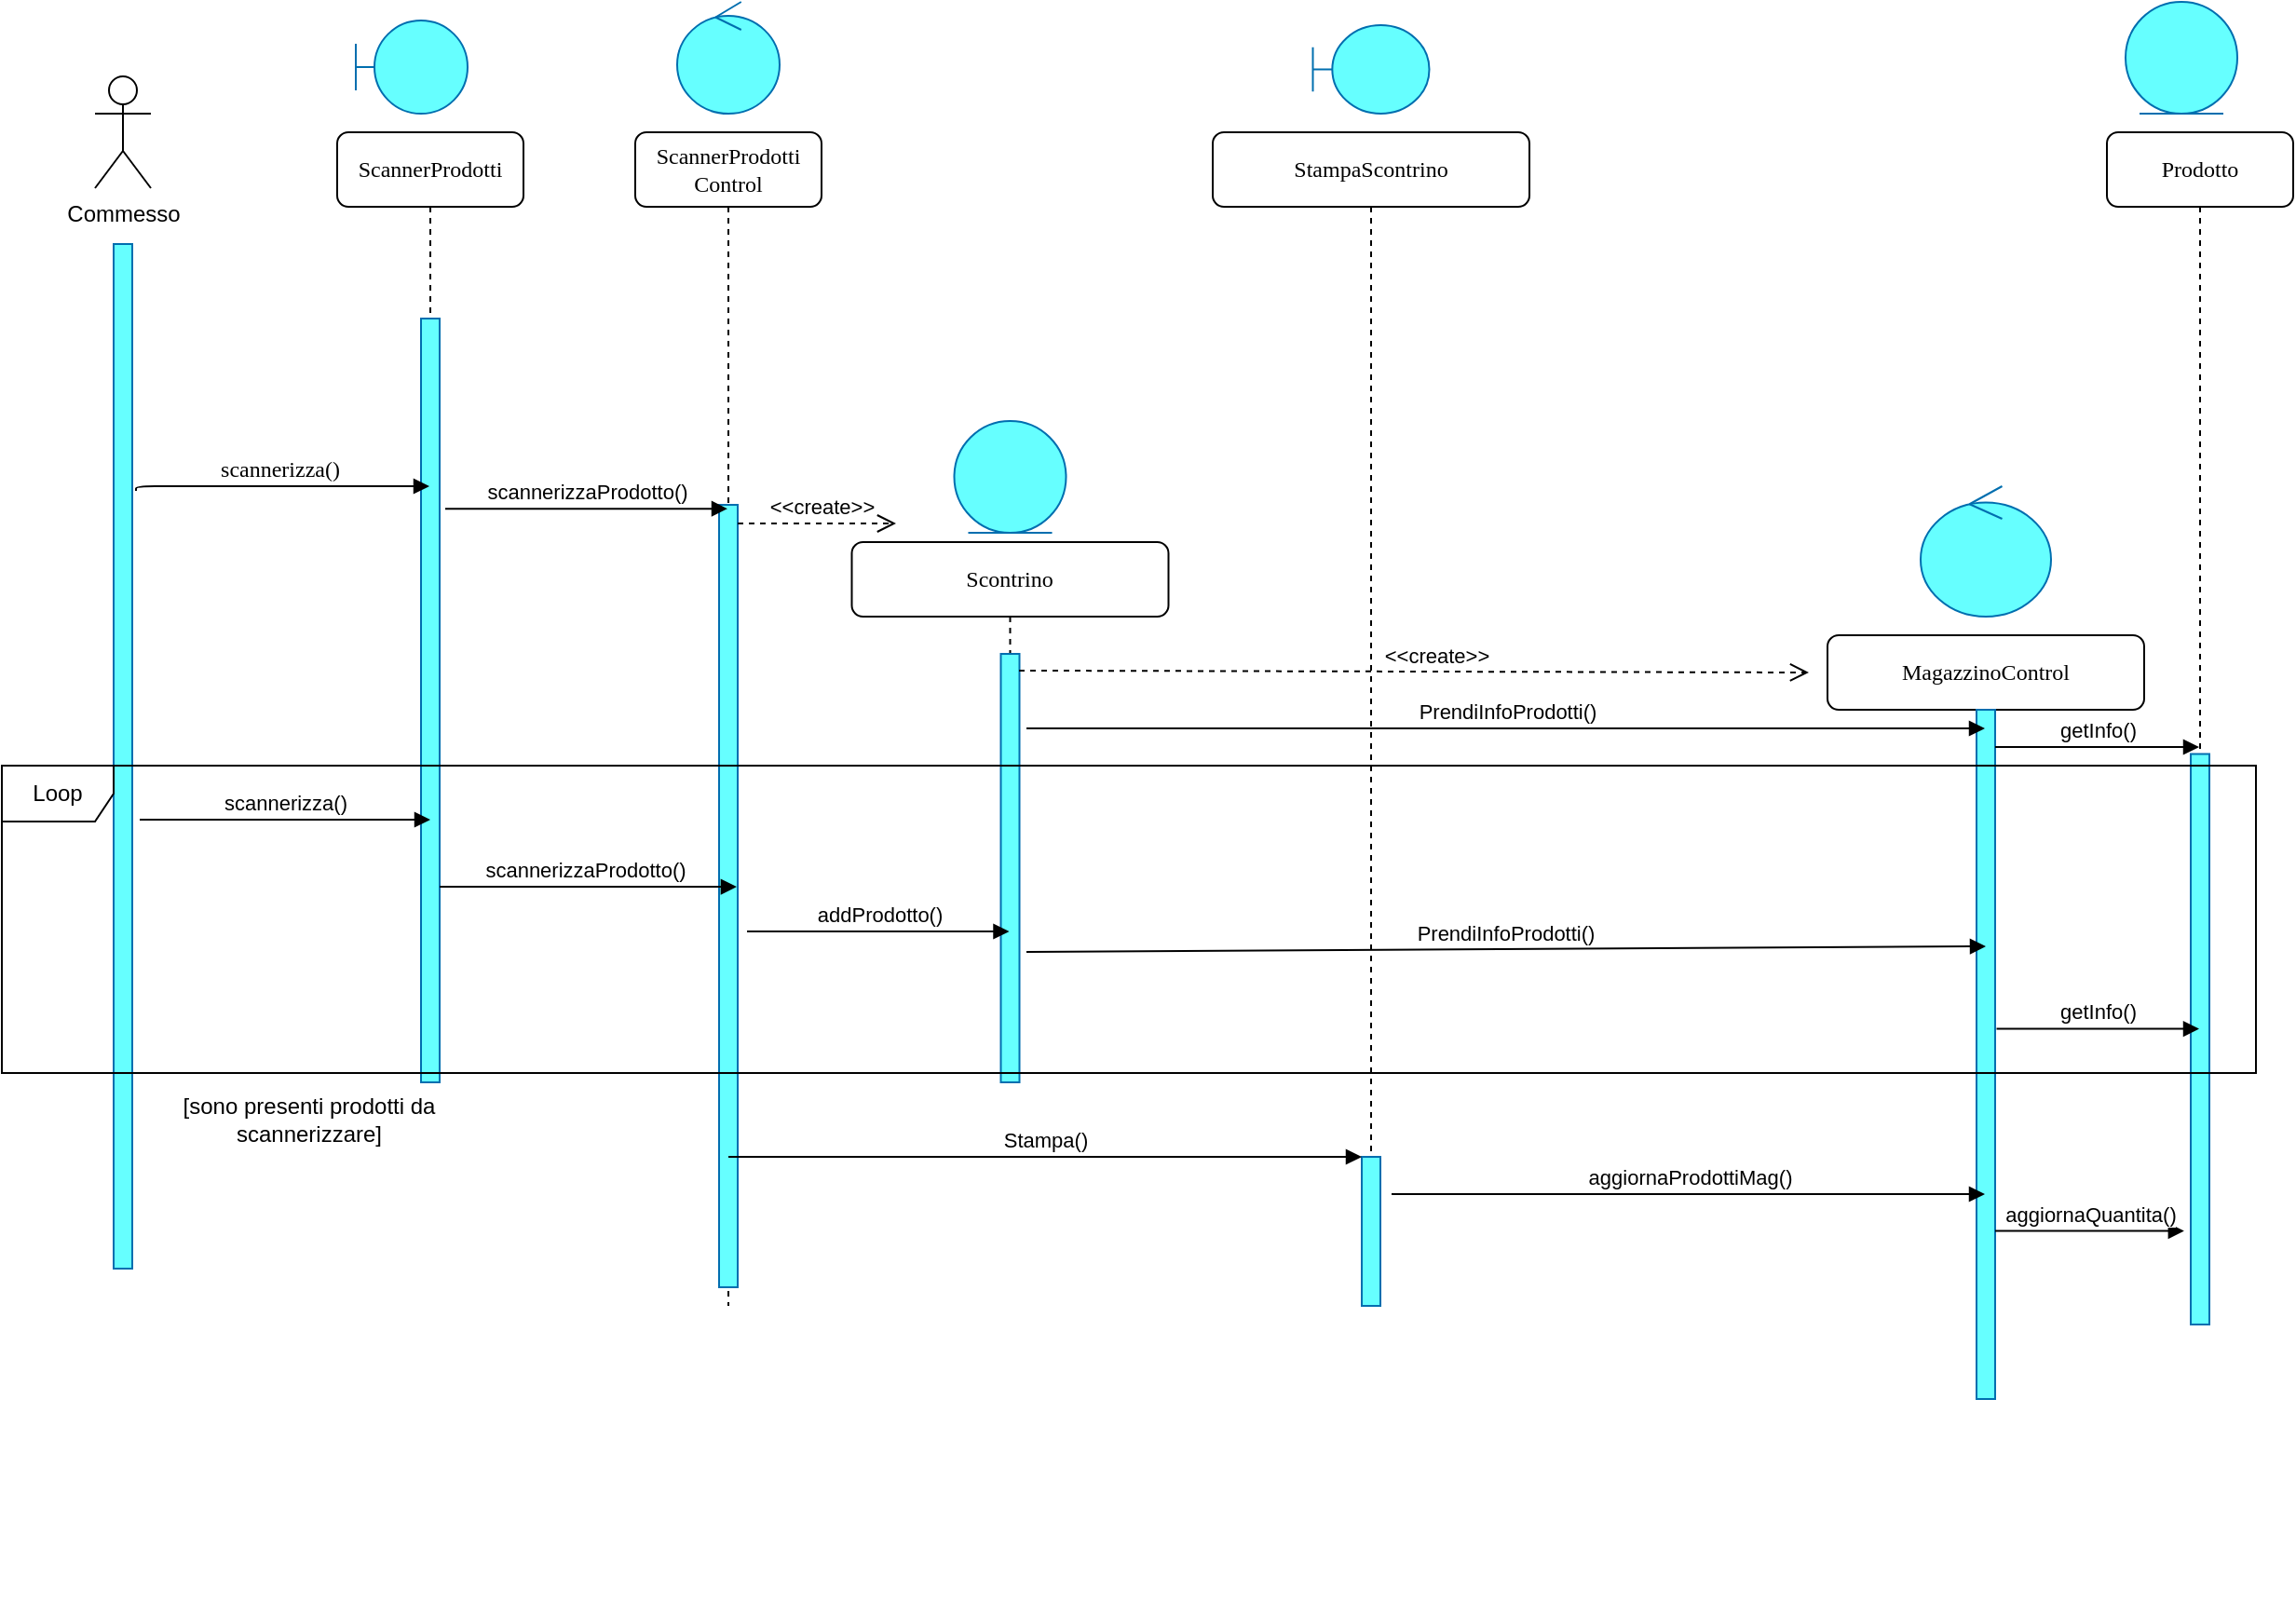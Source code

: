 <mxfile version="13.10.1" type="device"><diagram name="Page-1" id="13e1069c-82ec-6db2-03f1-153e76fe0fe0"><mxGraphModel dx="1447" dy="820" grid="1" gridSize="10" guides="1" tooltips="1" connect="1" arrows="1" fold="1" page="1" pageScale="1" pageWidth="1100" pageHeight="850" background="#ffffff" math="0" shadow="0"><root><mxCell id="0"/><mxCell id="1" parent="0"/><mxCell id="7baba1c4bc27f4b0-2" value="ScannerProdotti" style="shape=umlLifeline;perimeter=lifelinePerimeter;whiteSpace=wrap;html=1;container=1;collapsible=0;recursiveResize=0;outlineConnect=0;rounded=1;shadow=0;comic=0;labelBackgroundColor=none;strokeWidth=1;fontFamily=Verdana;fontSize=12;align=center;" parent="1" vertex="1"><mxGeometry x="240" y="80" width="100" height="510" as="geometry"/></mxCell><mxCell id="7baba1c4bc27f4b0-10" value="" style="html=1;points=[];perimeter=orthogonalPerimeter;rounded=0;shadow=0;comic=0;labelBackgroundColor=none;strokeWidth=1;fontFamily=Verdana;fontSize=12;align=center;strokeColor=#006EAF;fontColor=#ffffff;fillColor=#66FFFF;" parent="7baba1c4bc27f4b0-2" vertex="1"><mxGeometry x="45" y="100" width="10" height="410" as="geometry"/></mxCell><mxCell id="sH8My4Nuk2cVDS_fJ5RP-1" value="Commesso" style="shape=umlActor;verticalLabelPosition=bottom;verticalAlign=top;html=1;outlineConnect=0;" parent="1" vertex="1"><mxGeometry x="110" y="50" width="30" height="60" as="geometry"/></mxCell><mxCell id="sH8My4Nuk2cVDS_fJ5RP-3" value="" style="html=1;points=[];perimeter=orthogonalPerimeter;rounded=0;shadow=0;comic=0;labelBackgroundColor=none;strokeWidth=1;fontFamily=Verdana;fontSize=12;align=center;strokeColor=#006EAF;fontColor=#ffffff;fillColor=#66FFFF;" parent="1" vertex="1"><mxGeometry x="120" y="140" width="10" height="550" as="geometry"/></mxCell><mxCell id="sH8My4Nuk2cVDS_fJ5RP-10" value="ScannerProdotti&lt;br&gt;Control" style="shape=umlLifeline;perimeter=lifelinePerimeter;whiteSpace=wrap;html=1;container=1;collapsible=0;recursiveResize=0;outlineConnect=0;rounded=1;shadow=0;comic=0;labelBackgroundColor=none;strokeWidth=1;fontFamily=Verdana;fontSize=12;align=center;" parent="1" vertex="1"><mxGeometry x="400" y="80" width="100" height="630" as="geometry"/></mxCell><mxCell id="sH8My4Nuk2cVDS_fJ5RP-11" value="" style="html=1;points=[];perimeter=orthogonalPerimeter;rounded=0;shadow=0;comic=0;labelBackgroundColor=none;strokeWidth=1;fontFamily=Verdana;fontSize=12;align=center;strokeColor=#006EAF;fontColor=#ffffff;fillColor=#66FFFF;" parent="sH8My4Nuk2cVDS_fJ5RP-10" vertex="1"><mxGeometry x="45" y="200" width="10" height="420" as="geometry"/></mxCell><mxCell id="lD2uDEo6IUQ5VPzz4h47-2" value="&amp;lt;&amp;lt;create&amp;gt;&amp;gt;" style="html=1;verticalAlign=bottom;endArrow=open;dashed=1;endSize=8;strokeColor=#000000;" edge="1" parent="sH8My4Nuk2cVDS_fJ5RP-10" source="sH8My4Nuk2cVDS_fJ5RP-11"><mxGeometry x="0.059" relative="1" as="geometry"><mxPoint x="140" y="210" as="sourcePoint"/><mxPoint x="140" y="210" as="targetPoint"/><mxPoint as="offset"/></mxGeometry></mxCell><mxCell id="sH8My4Nuk2cVDS_fJ5RP-13" value="scannerizza()" style="html=1;verticalAlign=bottom;endArrow=block;labelBackgroundColor=none;fontFamily=Verdana;fontSize=12;edgeStyle=elbowEdgeStyle;elbow=vertical;exitX=1.2;exitY=0.241;exitDx=0;exitDy=0;exitPerimeter=0;" parent="1" source="sH8My4Nuk2cVDS_fJ5RP-3" target="7baba1c4bc27f4b0-2" edge="1"><mxGeometry relative="1" as="geometry"><mxPoint x="175" y="270" as="sourcePoint"/><mxPoint x="260" y="271" as="targetPoint"/><Array as="points"><mxPoint x="130" y="270"/></Array></mxGeometry></mxCell><mxCell id="sH8My4Nuk2cVDS_fJ5RP-15" value="scannerizzaProdotto()" style="html=1;verticalAlign=bottom;endArrow=block;exitX=1.3;exitY=0.249;exitDx=0;exitDy=0;exitPerimeter=0;" parent="1" source="7baba1c4bc27f4b0-10" target="sH8My4Nuk2cVDS_fJ5RP-10" edge="1"><mxGeometry width="80" relative="1" as="geometry"><mxPoint x="340" y="290" as="sourcePoint"/><mxPoint x="420" y="290" as="targetPoint"/></mxGeometry></mxCell><mxCell id="sH8My4Nuk2cVDS_fJ5RP-18" value="Scontrino" style="shape=umlLifeline;perimeter=lifelinePerimeter;whiteSpace=wrap;html=1;container=1;collapsible=0;recursiveResize=0;outlineConnect=0;rounded=1;shadow=0;comic=0;labelBackgroundColor=none;strokeWidth=1;fontFamily=Verdana;fontSize=12;align=center;" parent="1" vertex="1"><mxGeometry x="516.25" y="300" width="170" height="290" as="geometry"/></mxCell><mxCell id="sH8My4Nuk2cVDS_fJ5RP-19" value="" style="html=1;points=[];perimeter=orthogonalPerimeter;rounded=0;shadow=0;comic=0;labelBackgroundColor=none;strokeWidth=1;fontFamily=Verdana;fontSize=12;align=center;strokeColor=#006EAF;fontColor=#ffffff;fillColor=#66FFFF;" parent="sH8My4Nuk2cVDS_fJ5RP-18" vertex="1"><mxGeometry x="80" y="60" width="10" height="230" as="geometry"/></mxCell><mxCell id="sH8My4Nuk2cVDS_fJ5RP-26" value="scannerizzaProdotto()" style="html=1;verticalAlign=bottom;endArrow=block;entryX=0.326;entryY=0.394;entryDx=0;entryDy=0;entryPerimeter=0;" parent="1" source="7baba1c4bc27f4b0-10" target="zQcB3RNShXDPIGCvcEXA-2" edge="1"><mxGeometry x="-0.029" width="80" relative="1" as="geometry"><mxPoint x="350" y="510" as="sourcePoint"/><mxPoint x="430" y="510" as="targetPoint"/><mxPoint as="offset"/></mxGeometry></mxCell><mxCell id="sH8My4Nuk2cVDS_fJ5RP-27" value="addProdotto()" style="html=1;verticalAlign=bottom;endArrow=block;" parent="1" target="sH8My4Nuk2cVDS_fJ5RP-18" edge="1"><mxGeometry width="80" relative="1" as="geometry"><mxPoint x="460" y="509" as="sourcePoint"/><mxPoint x="568" y="510" as="targetPoint"/></mxGeometry></mxCell><mxCell id="sH8My4Nuk2cVDS_fJ5RP-35" value="StampaScontrino" style="shape=umlLifeline;perimeter=lifelinePerimeter;whiteSpace=wrap;html=1;container=1;collapsible=0;recursiveResize=0;outlineConnect=0;rounded=1;shadow=0;comic=0;labelBackgroundColor=none;strokeWidth=1;fontFamily=Verdana;fontSize=12;align=center;" parent="1" vertex="1"><mxGeometry x="710" y="80" width="170" height="630" as="geometry"/></mxCell><mxCell id="sH8My4Nuk2cVDS_fJ5RP-36" value="" style="html=1;points=[];perimeter=orthogonalPerimeter;rounded=0;shadow=0;comic=0;labelBackgroundColor=none;strokeWidth=1;fontFamily=Verdana;fontSize=12;align=center;strokeColor=#006EAF;fontColor=#ffffff;fillColor=#66FFFF;" parent="sH8My4Nuk2cVDS_fJ5RP-35" vertex="1"><mxGeometry x="80" y="550" width="10" height="80" as="geometry"/></mxCell><mxCell id="sH8My4Nuk2cVDS_fJ5RP-38" style="edgeStyle=orthogonalEdgeStyle;rounded=0;orthogonalLoop=1;jettySize=auto;html=1;exitX=0.5;exitY=1;exitDx=0;exitDy=0;" parent="1" edge="1"><mxGeometry relative="1" as="geometry"><mxPoint x="845" y="860" as="sourcePoint"/><mxPoint x="845" y="860" as="targetPoint"/></mxGeometry></mxCell><mxCell id="sH8My4Nuk2cVDS_fJ5RP-50" value="scannerizza()" style="html=1;verticalAlign=bottom;endArrow=block;" parent="1" edge="1"><mxGeometry width="80" relative="1" as="geometry"><mxPoint x="134" y="449" as="sourcePoint"/><mxPoint x="290" y="449" as="targetPoint"/></mxGeometry></mxCell><mxCell id="auSl2eYFC8AfyfDRsDjs-1" value="MagazzinoControl" style="shape=umlLifeline;perimeter=lifelinePerimeter;whiteSpace=wrap;html=1;container=1;collapsible=0;recursiveResize=0;outlineConnect=0;rounded=1;shadow=0;comic=0;labelBackgroundColor=none;strokeWidth=1;fontFamily=Verdana;fontSize=12;align=center;" parent="1" vertex="1"><mxGeometry x="1040" y="350" width="170" height="410" as="geometry"/></mxCell><mxCell id="auSl2eYFC8AfyfDRsDjs-2" value="" style="html=1;points=[];perimeter=orthogonalPerimeter;rounded=0;shadow=0;comic=0;labelBackgroundColor=none;strokeWidth=1;fontFamily=Verdana;fontSize=12;align=center;strokeColor=#006EAF;fontColor=#ffffff;fillColor=#66FFFF;" parent="auSl2eYFC8AfyfDRsDjs-1" vertex="1"><mxGeometry x="80" y="40" width="10" height="370" as="geometry"/></mxCell><mxCell id="auSl2eYFC8AfyfDRsDjs-4" value="aggiornaProdottiMag()" style="html=1;verticalAlign=bottom;endArrow=block;" parent="1" target="auSl2eYFC8AfyfDRsDjs-1" edge="1"><mxGeometry width="80" relative="1" as="geometry"><mxPoint x="806" y="650" as="sourcePoint"/><mxPoint x="1118" y="707" as="targetPoint"/></mxGeometry></mxCell><mxCell id="Ua8JYW9c4zgVRRNCKArl-1" value="" style="shape=umlBoundary;whiteSpace=wrap;html=1;strokeColor=#006EAF;fontColor=#ffffff;fillColor=#66FFFF;" parent="1" vertex="1"><mxGeometry x="250" y="20" width="60" height="50" as="geometry"/></mxCell><mxCell id="Ua8JYW9c4zgVRRNCKArl-2" value="" style="ellipse;shape=umlControl;whiteSpace=wrap;html=1;strokeColor=#006EAF;fontColor=#ffffff;fillColor=#66FFFF;" parent="1" vertex="1"><mxGeometry x="422.5" y="10" width="55" height="60" as="geometry"/></mxCell><mxCell id="Ua8JYW9c4zgVRRNCKArl-3" value="" style="ellipse;shape=umlEntity;whiteSpace=wrap;html=1;strokeColor=#006EAF;fontColor=#ffffff;fillColor=#66FFFF;" parent="1" vertex="1"><mxGeometry x="571.25" y="235" width="60" height="60" as="geometry"/></mxCell><mxCell id="Ua8JYW9c4zgVRRNCKArl-6" value="" style="ellipse;shape=umlControl;whiteSpace=wrap;html=1;strokeColor=#006EAF;fontColor=#ffffff;fillColor=#66FFFF;" parent="1" vertex="1"><mxGeometry x="1090" y="270" width="70" height="70" as="geometry"/></mxCell><mxCell id="UHVrx-tv4O6AK7XMT6zp-3" value="PrendiInfoProdotti()" style="html=1;verticalAlign=bottom;endArrow=block;" parent="1" target="auSl2eYFC8AfyfDRsDjs-1" edge="1"><mxGeometry width="80" relative="1" as="geometry"><mxPoint x="610" y="400" as="sourcePoint"/><mxPoint x="1108.57" y="400.5" as="targetPoint"/></mxGeometry></mxCell><mxCell id="UHVrx-tv4O6AK7XMT6zp-4" value="Prodotto" style="shape=umlLifeline;perimeter=lifelinePerimeter;whiteSpace=wrap;html=1;container=1;collapsible=0;recursiveResize=0;outlineConnect=0;rounded=1;shadow=0;comic=0;labelBackgroundColor=none;strokeWidth=1;fontFamily=Verdana;fontSize=12;align=center;" parent="1" vertex="1"><mxGeometry x="1190" y="80" width="100" height="640" as="geometry"/></mxCell><mxCell id="UHVrx-tv4O6AK7XMT6zp-5" value="" style="html=1;points=[];perimeter=orthogonalPerimeter;rounded=0;shadow=0;comic=0;labelBackgroundColor=none;strokeWidth=1;fontFamily=Verdana;fontSize=12;align=center;strokeColor=#006EAF;fontColor=#ffffff;fillColor=#66FFFF;" parent="UHVrx-tv4O6AK7XMT6zp-4" vertex="1"><mxGeometry x="45" y="333.75" width="10" height="306.25" as="geometry"/></mxCell><mxCell id="UHVrx-tv4O6AK7XMT6zp-6" value="" style="ellipse;shape=umlEntity;whiteSpace=wrap;html=1;strokeColor=#006EAF;fontColor=#ffffff;fillColor=#66FFFF;" parent="1" vertex="1"><mxGeometry x="1200" y="10" width="60" height="60" as="geometry"/></mxCell><mxCell id="UHVrx-tv4O6AK7XMT6zp-7" value="getInfo()" style="html=1;verticalAlign=bottom;endArrow=block;" parent="1" target="UHVrx-tv4O6AK7XMT6zp-4" edge="1"><mxGeometry width="80" relative="1" as="geometry"><mxPoint x="1130" y="410" as="sourcePoint"/><mxPoint x="1129" y="409.75" as="targetPoint"/></mxGeometry></mxCell><mxCell id="UHVrx-tv4O6AK7XMT6zp-8" value="PrendiInfoProdotti()" style="html=1;verticalAlign=bottom;endArrow=block;" parent="1" edge="1"><mxGeometry width="80" relative="1" as="geometry"><mxPoint x="610" y="520" as="sourcePoint"/><mxPoint x="1125" y="517" as="targetPoint"/></mxGeometry></mxCell><mxCell id="UHVrx-tv4O6AK7XMT6zp-9" value="getInfo()" style="html=1;verticalAlign=bottom;endArrow=block;exitX=1.076;exitY=0.463;exitDx=0;exitDy=0;exitPerimeter=0;" parent="1" source="auSl2eYFC8AfyfDRsDjs-2" target="UHVrx-tv4O6AK7XMT6zp-4" edge="1"><mxGeometry width="80" relative="1" as="geometry"><mxPoint x="1140" y="420" as="sourcePoint"/><mxPoint x="1239.5" y="420" as="targetPoint"/></mxGeometry></mxCell><mxCell id="sH8My4Nuk2cVDS_fJ5RP-32" value="[sono presenti prodotti da scannerizzare]" style="text;html=1;strokeColor=none;fillColor=none;align=center;verticalAlign=middle;whiteSpace=wrap;rounded=0;" parent="1" vertex="1"><mxGeometry x="140" y="600" width="170" height="20" as="geometry"/></mxCell><mxCell id="sH8My4Nuk2cVDS_fJ5RP-33" style="edgeStyle=orthogonalEdgeStyle;rounded=0;orthogonalLoop=1;jettySize=auto;html=1;exitX=0.5;exitY=1;exitDx=0;exitDy=0;" parent="1" source="sH8My4Nuk2cVDS_fJ5RP-32" target="sH8My4Nuk2cVDS_fJ5RP-32" edge="1"><mxGeometry relative="1" as="geometry"/></mxCell><mxCell id="Ua8JYW9c4zgVRRNCKArl-4" value="" style="shape=umlBoundary;whiteSpace=wrap;html=1;strokeColor=#006EAF;fontColor=#ffffff;fillColor=#66FFFF;" parent="1" vertex="1"><mxGeometry x="763.75" y="22.5" width="62.5" height="47.5" as="geometry"/></mxCell><mxCell id="UHVrx-tv4O6AK7XMT6zp-11" value="Stampa()" style="html=1;verticalAlign=bottom;endArrow=block;" parent="1" source="sH8My4Nuk2cVDS_fJ5RP-10" target="sH8My4Nuk2cVDS_fJ5RP-36" edge="1"><mxGeometry width="80" relative="1" as="geometry"><mxPoint x="953" y="717" as="sourcePoint"/><mxPoint x="1128" y="717" as="targetPoint"/></mxGeometry></mxCell><mxCell id="UHVrx-tv4O6AK7XMT6zp-12" value="aggiornaQuantita()" style="html=1;verticalAlign=bottom;endArrow=block;entryX=-0.357;entryY=0.836;entryDx=0;entryDy=0;entryPerimeter=0;" parent="1" source="auSl2eYFC8AfyfDRsDjs-2" target="UHVrx-tv4O6AK7XMT6zp-5" edge="1"><mxGeometry width="80" relative="1" as="geometry"><mxPoint x="1130" y="657" as="sourcePoint"/><mxPoint x="1134.5" y="656.94" as="targetPoint"/></mxGeometry></mxCell><mxCell id="zQcB3RNShXDPIGCvcEXA-2" value="Loop" style="shape=umlFrame;whiteSpace=wrap;html=1;" parent="1" vertex="1"><mxGeometry x="60" y="420" width="1210" height="165" as="geometry"/></mxCell><mxCell id="lD2uDEo6IUQ5VPzz4h47-5" value="&amp;lt;&amp;lt;create&amp;gt;&amp;gt;" style="html=1;verticalAlign=bottom;endArrow=open;dashed=1;endSize=8;strokeColor=#000000;exitX=0.975;exitY=0.039;exitDx=0;exitDy=0;exitPerimeter=0;" edge="1" parent="1" source="sH8My4Nuk2cVDS_fJ5RP-19"><mxGeometry x="0.059" relative="1" as="geometry"><mxPoint x="465" y="300" as="sourcePoint"/><mxPoint x="1030" y="370" as="targetPoint"/><mxPoint as="offset"/></mxGeometry></mxCell></root></mxGraphModel></diagram></mxfile>